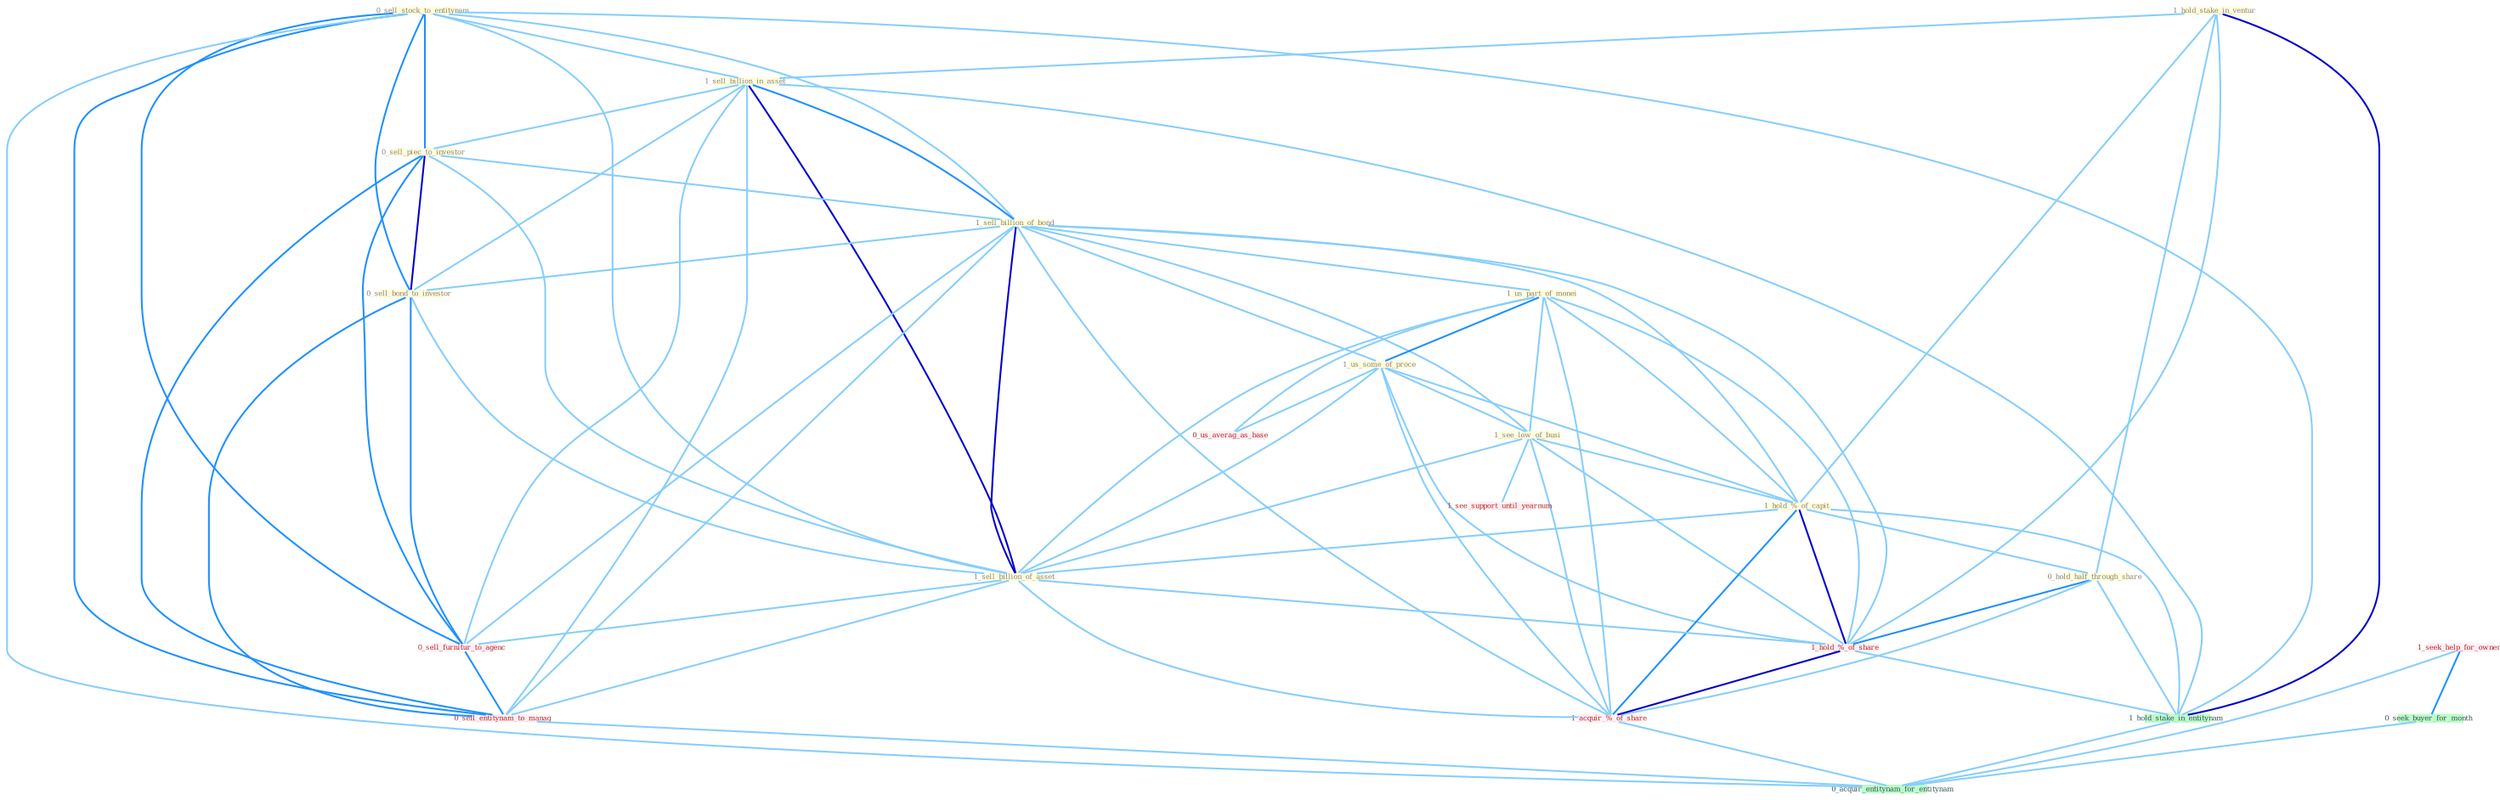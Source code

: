 Graph G{ 
    node
    [shape=polygon,style=filled,width=.5,height=.06,color="#BDFCC9",fixedsize=true,fontsize=4,
    fontcolor="#2f4f4f"];
    {node
    [color="#ffffe0", fontcolor="#8b7d6b"] "0_sell_stock_to_entitynam " "1_hold_stake_in_ventur " "1_sell_billion_in_asset " "0_sell_piec_to_investor " "1_sell_billion_of_bond " "1_us_part_of_monei " "1_us_some_of_proce " "1_see_low_of_busi " "1_hold_%_of_capit " "0_sell_bond_to_investor " "1_sell_billion_of_asset " "0_hold_half_through_share "}
{node [color="#fff0f5", fontcolor="#b22222"] "1_hold_%_of_share " "1_seek_help_for_owner " "1_acquir_%_of_share " "1_see_support_until_yearnum " "0_sell_furnitur_to_agenc " "0_us_averag_as_base " "0_sell_entitynam_to_manag "}
edge [color="#B0E2FF"];

	"0_sell_stock_to_entitynam " -- "1_sell_billion_in_asset " [w="1", color="#87cefa" ];
	"0_sell_stock_to_entitynam " -- "0_sell_piec_to_investor " [w="2", color="#1e90ff" , len=0.8];
	"0_sell_stock_to_entitynam " -- "1_sell_billion_of_bond " [w="1", color="#87cefa" ];
	"0_sell_stock_to_entitynam " -- "0_sell_bond_to_investor " [w="2", color="#1e90ff" , len=0.8];
	"0_sell_stock_to_entitynam " -- "1_sell_billion_of_asset " [w="1", color="#87cefa" ];
	"0_sell_stock_to_entitynam " -- "1_hold_stake_in_entitynam " [w="1", color="#87cefa" ];
	"0_sell_stock_to_entitynam " -- "0_sell_furnitur_to_agenc " [w="2", color="#1e90ff" , len=0.8];
	"0_sell_stock_to_entitynam " -- "0_sell_entitynam_to_manag " [w="2", color="#1e90ff" , len=0.8];
	"0_sell_stock_to_entitynam " -- "0_acquir_entitynam_for_entitynam " [w="1", color="#87cefa" ];
	"1_hold_stake_in_ventur " -- "1_sell_billion_in_asset " [w="1", color="#87cefa" ];
	"1_hold_stake_in_ventur " -- "1_hold_%_of_capit " [w="1", color="#87cefa" ];
	"1_hold_stake_in_ventur " -- "0_hold_half_through_share " [w="1", color="#87cefa" ];
	"1_hold_stake_in_ventur " -- "1_hold_%_of_share " [w="1", color="#87cefa" ];
	"1_hold_stake_in_ventur " -- "1_hold_stake_in_entitynam " [w="3", color="#0000cd" , len=0.6];
	"1_sell_billion_in_asset " -- "0_sell_piec_to_investor " [w="1", color="#87cefa" ];
	"1_sell_billion_in_asset " -- "1_sell_billion_of_bond " [w="2", color="#1e90ff" , len=0.8];
	"1_sell_billion_in_asset " -- "0_sell_bond_to_investor " [w="1", color="#87cefa" ];
	"1_sell_billion_in_asset " -- "1_sell_billion_of_asset " [w="3", color="#0000cd" , len=0.6];
	"1_sell_billion_in_asset " -- "1_hold_stake_in_entitynam " [w="1", color="#87cefa" ];
	"1_sell_billion_in_asset " -- "0_sell_furnitur_to_agenc " [w="1", color="#87cefa" ];
	"1_sell_billion_in_asset " -- "0_sell_entitynam_to_manag " [w="1", color="#87cefa" ];
	"0_sell_piec_to_investor " -- "1_sell_billion_of_bond " [w="1", color="#87cefa" ];
	"0_sell_piec_to_investor " -- "0_sell_bond_to_investor " [w="3", color="#0000cd" , len=0.6];
	"0_sell_piec_to_investor " -- "1_sell_billion_of_asset " [w="1", color="#87cefa" ];
	"0_sell_piec_to_investor " -- "0_sell_furnitur_to_agenc " [w="2", color="#1e90ff" , len=0.8];
	"0_sell_piec_to_investor " -- "0_sell_entitynam_to_manag " [w="2", color="#1e90ff" , len=0.8];
	"1_sell_billion_of_bond " -- "1_us_part_of_monei " [w="1", color="#87cefa" ];
	"1_sell_billion_of_bond " -- "1_us_some_of_proce " [w="1", color="#87cefa" ];
	"1_sell_billion_of_bond " -- "1_see_low_of_busi " [w="1", color="#87cefa" ];
	"1_sell_billion_of_bond " -- "1_hold_%_of_capit " [w="1", color="#87cefa" ];
	"1_sell_billion_of_bond " -- "0_sell_bond_to_investor " [w="1", color="#87cefa" ];
	"1_sell_billion_of_bond " -- "1_sell_billion_of_asset " [w="3", color="#0000cd" , len=0.6];
	"1_sell_billion_of_bond " -- "1_hold_%_of_share " [w="1", color="#87cefa" ];
	"1_sell_billion_of_bond " -- "1_acquir_%_of_share " [w="1", color="#87cefa" ];
	"1_sell_billion_of_bond " -- "0_sell_furnitur_to_agenc " [w="1", color="#87cefa" ];
	"1_sell_billion_of_bond " -- "0_sell_entitynam_to_manag " [w="1", color="#87cefa" ];
	"1_us_part_of_monei " -- "1_us_some_of_proce " [w="2", color="#1e90ff" , len=0.8];
	"1_us_part_of_monei " -- "1_see_low_of_busi " [w="1", color="#87cefa" ];
	"1_us_part_of_monei " -- "1_hold_%_of_capit " [w="1", color="#87cefa" ];
	"1_us_part_of_monei " -- "1_sell_billion_of_asset " [w="1", color="#87cefa" ];
	"1_us_part_of_monei " -- "1_hold_%_of_share " [w="1", color="#87cefa" ];
	"1_us_part_of_monei " -- "1_acquir_%_of_share " [w="1", color="#87cefa" ];
	"1_us_part_of_monei " -- "0_us_averag_as_base " [w="1", color="#87cefa" ];
	"1_us_some_of_proce " -- "1_see_low_of_busi " [w="1", color="#87cefa" ];
	"1_us_some_of_proce " -- "1_hold_%_of_capit " [w="1", color="#87cefa" ];
	"1_us_some_of_proce " -- "1_sell_billion_of_asset " [w="1", color="#87cefa" ];
	"1_us_some_of_proce " -- "1_hold_%_of_share " [w="1", color="#87cefa" ];
	"1_us_some_of_proce " -- "1_acquir_%_of_share " [w="1", color="#87cefa" ];
	"1_us_some_of_proce " -- "0_us_averag_as_base " [w="1", color="#87cefa" ];
	"1_see_low_of_busi " -- "1_hold_%_of_capit " [w="1", color="#87cefa" ];
	"1_see_low_of_busi " -- "1_sell_billion_of_asset " [w="1", color="#87cefa" ];
	"1_see_low_of_busi " -- "1_hold_%_of_share " [w="1", color="#87cefa" ];
	"1_see_low_of_busi " -- "1_acquir_%_of_share " [w="1", color="#87cefa" ];
	"1_see_low_of_busi " -- "1_see_support_until_yearnum " [w="1", color="#87cefa" ];
	"1_hold_%_of_capit " -- "1_sell_billion_of_asset " [w="1", color="#87cefa" ];
	"1_hold_%_of_capit " -- "0_hold_half_through_share " [w="1", color="#87cefa" ];
	"1_hold_%_of_capit " -- "1_hold_%_of_share " [w="3", color="#0000cd" , len=0.6];
	"1_hold_%_of_capit " -- "1_hold_stake_in_entitynam " [w="1", color="#87cefa" ];
	"1_hold_%_of_capit " -- "1_acquir_%_of_share " [w="2", color="#1e90ff" , len=0.8];
	"0_sell_bond_to_investor " -- "1_sell_billion_of_asset " [w="1", color="#87cefa" ];
	"0_sell_bond_to_investor " -- "0_sell_furnitur_to_agenc " [w="2", color="#1e90ff" , len=0.8];
	"0_sell_bond_to_investor " -- "0_sell_entitynam_to_manag " [w="2", color="#1e90ff" , len=0.8];
	"1_sell_billion_of_asset " -- "1_hold_%_of_share " [w="1", color="#87cefa" ];
	"1_sell_billion_of_asset " -- "1_acquir_%_of_share " [w="1", color="#87cefa" ];
	"1_sell_billion_of_asset " -- "0_sell_furnitur_to_agenc " [w="1", color="#87cefa" ];
	"1_sell_billion_of_asset " -- "0_sell_entitynam_to_manag " [w="1", color="#87cefa" ];
	"0_hold_half_through_share " -- "1_hold_%_of_share " [w="2", color="#1e90ff" , len=0.8];
	"0_hold_half_through_share " -- "1_hold_stake_in_entitynam " [w="1", color="#87cefa" ];
	"0_hold_half_through_share " -- "1_acquir_%_of_share " [w="1", color="#87cefa" ];
	"1_hold_%_of_share " -- "1_hold_stake_in_entitynam " [w="1", color="#87cefa" ];
	"1_hold_%_of_share " -- "1_acquir_%_of_share " [w="3", color="#0000cd" , len=0.6];
	"1_hold_stake_in_entitynam " -- "0_acquir_entitynam_for_entitynam " [w="1", color="#87cefa" ];
	"1_seek_help_for_owner " -- "0_seek_buyer_for_month " [w="2", color="#1e90ff" , len=0.8];
	"1_seek_help_for_owner " -- "0_acquir_entitynam_for_entitynam " [w="1", color="#87cefa" ];
	"0_seek_buyer_for_month " -- "0_acquir_entitynam_for_entitynam " [w="1", color="#87cefa" ];
	"1_acquir_%_of_share " -- "0_acquir_entitynam_for_entitynam " [w="1", color="#87cefa" ];
	"0_sell_furnitur_to_agenc " -- "0_sell_entitynam_to_manag " [w="2", color="#1e90ff" , len=0.8];
	"0_sell_entitynam_to_manag " -- "0_acquir_entitynam_for_entitynam " [w="1", color="#87cefa" ];
}